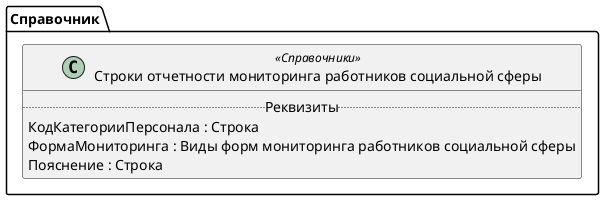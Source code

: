 ﻿@startuml СтрокиОтчетностиМониторингаРаботниковСоциальнойСферы
'!include templates.wsd
'..\include templates.wsd
class Справочник.СтрокиОтчетностиМониторингаРаботниковСоциальнойСферы as "Строки отчетности мониторинга работников социальной сферы" <<Справочники>>
{
..Реквизиты..
КодКатегорииПерсонала : Строка
ФормаМониторинга : Виды форм мониторинга работников социальной сферы
Пояснение : Строка
}
@enduml
